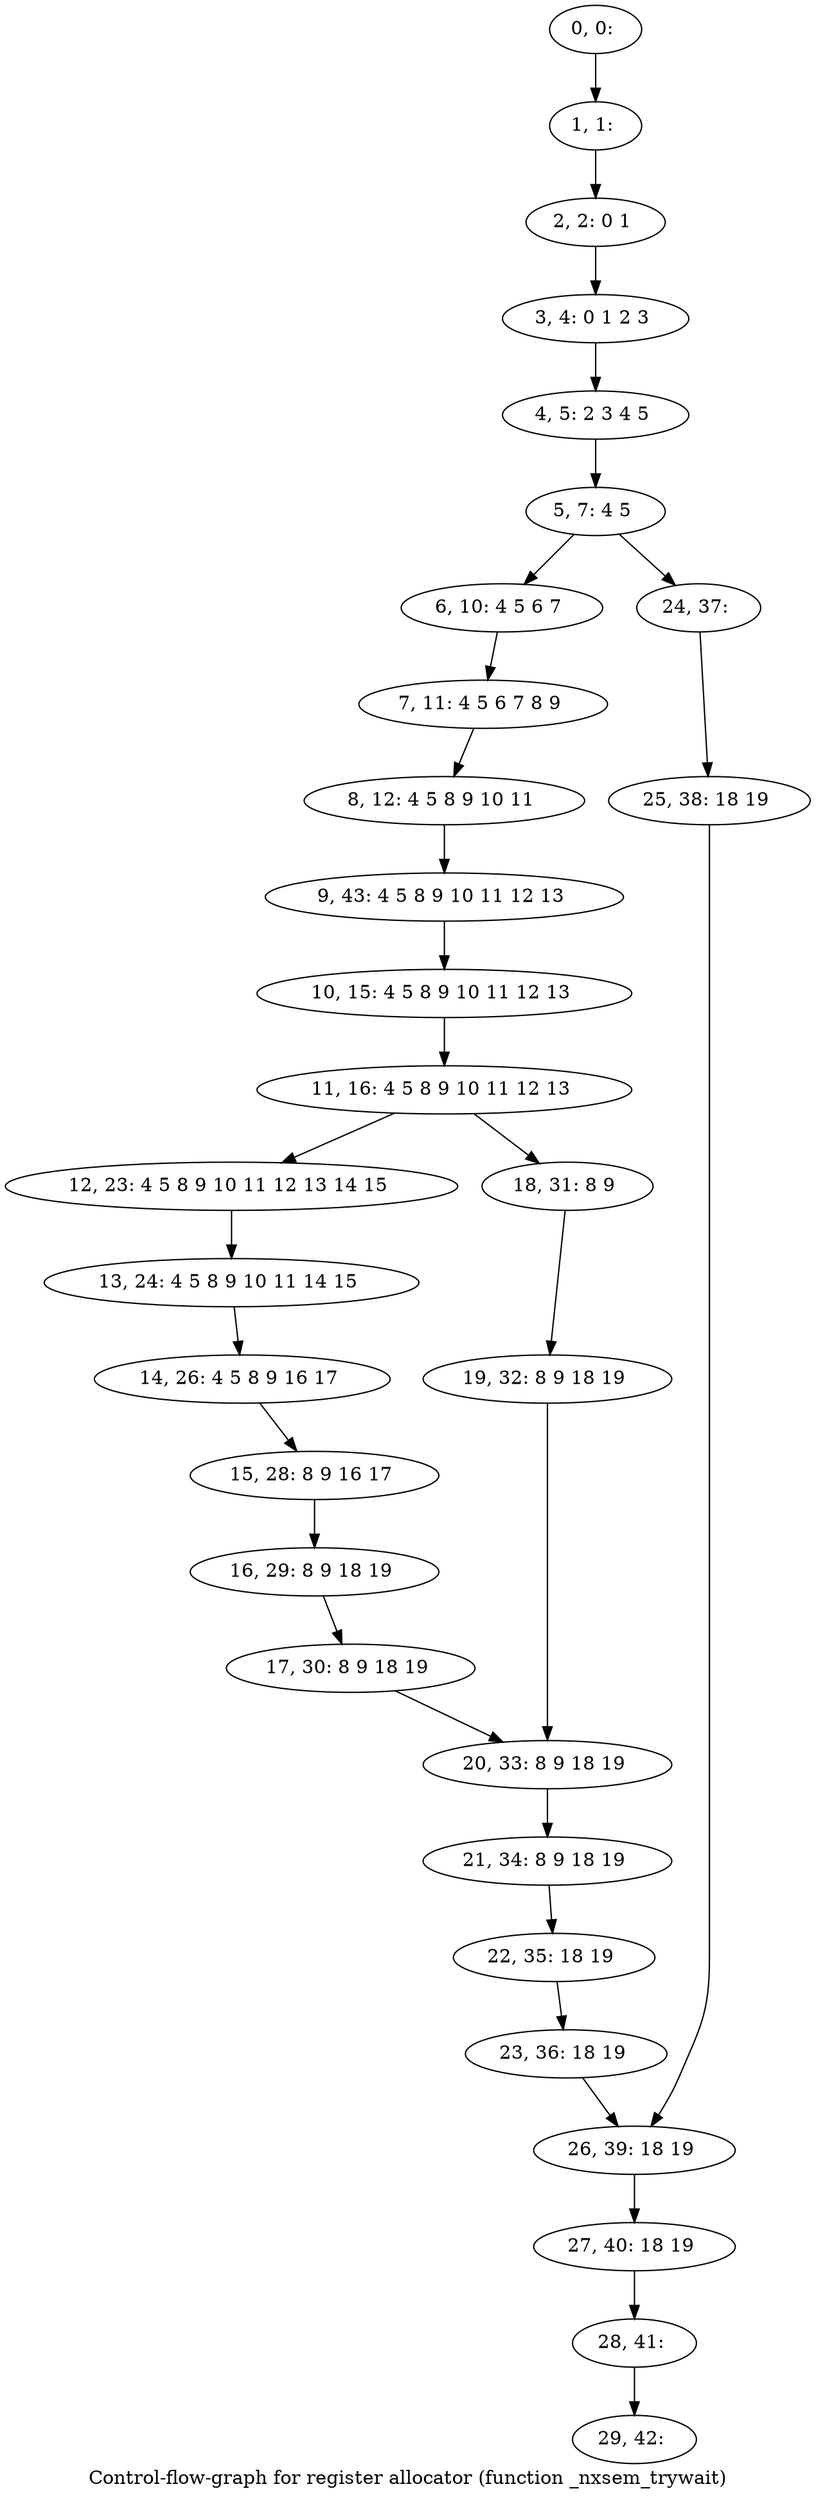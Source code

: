 digraph G {
graph [label="Control-flow-graph for register allocator (function _nxsem_trywait)"]
0[label="0, 0: "];
1[label="1, 1: "];
2[label="2, 2: 0 1 "];
3[label="3, 4: 0 1 2 3 "];
4[label="4, 5: 2 3 4 5 "];
5[label="5, 7: 4 5 "];
6[label="6, 10: 4 5 6 7 "];
7[label="7, 11: 4 5 6 7 8 9 "];
8[label="8, 12: 4 5 8 9 10 11 "];
9[label="9, 43: 4 5 8 9 10 11 12 13 "];
10[label="10, 15: 4 5 8 9 10 11 12 13 "];
11[label="11, 16: 4 5 8 9 10 11 12 13 "];
12[label="12, 23: 4 5 8 9 10 11 12 13 14 15 "];
13[label="13, 24: 4 5 8 9 10 11 14 15 "];
14[label="14, 26: 4 5 8 9 16 17 "];
15[label="15, 28: 8 9 16 17 "];
16[label="16, 29: 8 9 18 19 "];
17[label="17, 30: 8 9 18 19 "];
18[label="18, 31: 8 9 "];
19[label="19, 32: 8 9 18 19 "];
20[label="20, 33: 8 9 18 19 "];
21[label="21, 34: 8 9 18 19 "];
22[label="22, 35: 18 19 "];
23[label="23, 36: 18 19 "];
24[label="24, 37: "];
25[label="25, 38: 18 19 "];
26[label="26, 39: 18 19 "];
27[label="27, 40: 18 19 "];
28[label="28, 41: "];
29[label="29, 42: "];
0->1 ;
1->2 ;
2->3 ;
3->4 ;
4->5 ;
5->6 ;
5->24 ;
6->7 ;
7->8 ;
8->9 ;
9->10 ;
10->11 ;
11->12 ;
11->18 ;
12->13 ;
13->14 ;
14->15 ;
15->16 ;
16->17 ;
17->20 ;
18->19 ;
19->20 ;
20->21 ;
21->22 ;
22->23 ;
23->26 ;
24->25 ;
25->26 ;
26->27 ;
27->28 ;
28->29 ;
}
